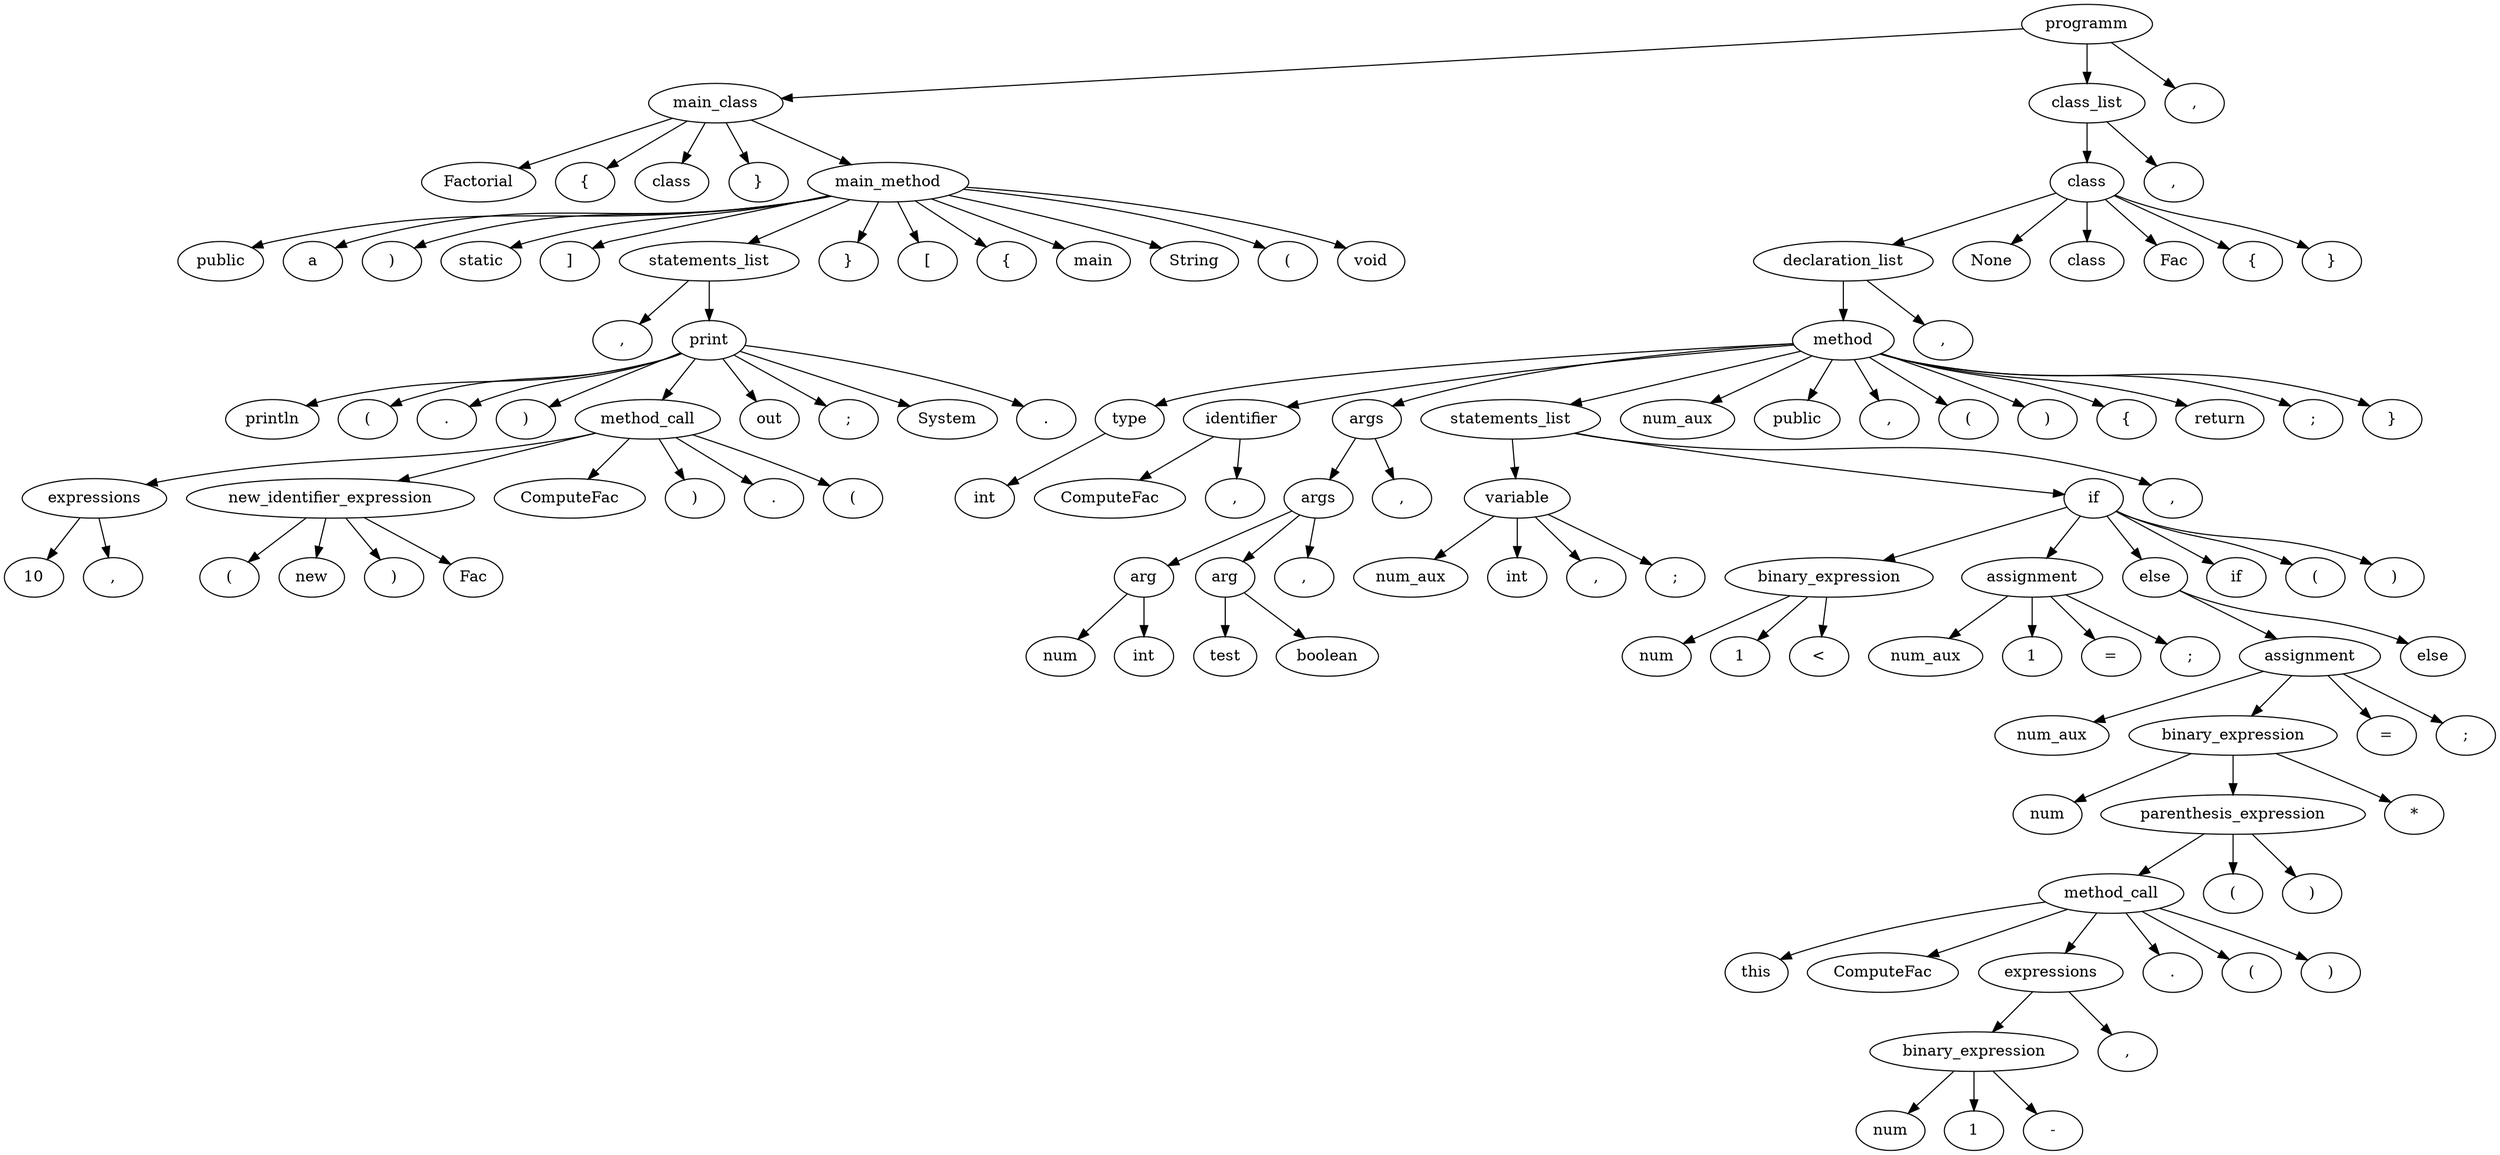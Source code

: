 strict digraph  {
	graph [ordering=out,
		rankdir=TB
	];
	node [label="\N"];
	0	 [label=programm];
	1	 [label=main_class];
	0 -> 1;
	43	 [label=class_list];
	0 -> 43;
	122	 [label=","];
	0 -> 122;
	40	 [label=Factorial];
	1 -> 40;
	41	 [label="{"];
	1 -> 41;
	39	 [label=class];
	1 -> 39;
	42	 [label="}"];
	1 -> 42;
	2	 [label=main_method];
	1 -> 2;
	27	 [label=public];
	2 -> 27;
	35	 [label=a];
	2 -> 35;
	36	 [label=")"];
	2 -> 36;
	28	 [label=static];
	2 -> 28;
	34	 [label="]"];
	2 -> 34;
	3	 [label=statements_list];
	2 -> 3;
	38	 [label="}"];
	2 -> 38;
	33	 [label="["];
	2 -> 33;
	37	 [label="{"];
	2 -> 37;
	30	 [label=main];
	2 -> 30;
	32	 [label=String];
	2 -> 32;
	31	 [label="("];
	2 -> 31;
	29	 [label=void];
	2 -> 29;
	26	 [label=","];
	3 -> 26;
	4	 [label=print];
	3 -> 4;
	22	 [label=println];
	4 -> 22;
	23	 [label="("];
	4 -> 23;
	21	 [label="."];
	4 -> 21;
	24	 [label=")"];
	4 -> 24;
	5	 [label=method_call];
	4 -> 5;
	20	 [label=out];
	4 -> 20;
	25	 [label=";"];
	4 -> 25;
	18	 [label=System];
	4 -> 18;
	19	 [label="."];
	4 -> 19;
	12	 [label=expressions];
	5 -> 12;
	6	 [label=new_identifier_expression];
	5 -> 6;
	11	 [label=ComputeFac];
	5 -> 11;
	17	 [label=")"];
	5 -> 17;
	15	 [label="."];
	5 -> 15;
	16	 [label="("];
	5 -> 16;
	9	 [label="("];
	6 -> 9;
	8	 [label=new];
	6 -> 8;
	10	 [label=")"];
	6 -> 10;
	7	 [label=Fac];
	6 -> 7;
	13	 [label=10];
	12 -> 13;
	14	 [label=","];
	12 -> 14;
	44	 [label=class];
	43 -> 44;
	121	 [label=","];
	43 -> 121;
	46	 [label=declaration_list];
	44 -> 46;
	45	 [label=None];
	44 -> 45;
	117	 [label=class];
	44 -> 117;
	118	 [label=Fac];
	44 -> 118;
	119	 [label="{"];
	44 -> 119;
	120	 [label="}"];
	44 -> 120;
	47	 [label=method];
	46 -> 47;
	116	 [label=","];
	46 -> 116;
	48	 [label=type];
	47 -> 48;
	50	 [label=identifier];
	47 -> 50;
	53	 [label=args];
	47 -> 53;
	63	 [label=statements_list];
	47 -> 63;
	107	 [label=num_aux];
	47 -> 107;
	108	 [label=public];
	47 -> 108;
	109	 [label=","];
	47 -> 109;
	110	 [label="("];
	47 -> 110;
	111	 [label=")"];
	47 -> 111;
	112	 [label="{"];
	47 -> 112;
	113	 [label=return];
	47 -> 113;
	114	 [label=";"];
	47 -> 114;
	115	 [label="}"];
	47 -> 115;
	49	 [label=int];
	48 -> 49;
	51	 [label=ComputeFac];
	50 -> 51;
	52	 [label=","];
	50 -> 52;
	54	 [label=args];
	53 -> 54;
	62	 [label=","];
	53 -> 62;
	55	 [label=arg];
	54 -> 55;
	58	 [label=arg];
	54 -> 58;
	61	 [label=","];
	54 -> 61;
	56	 [label=num];
	55 -> 56;
	57	 [label=int];
	55 -> 57;
	59	 [label=test];
	58 -> 59;
	60	 [label=boolean];
	58 -> 60;
	64	 [label=variable];
	63 -> 64;
	69	 [label=if];
	63 -> 69;
	106	 [label=","];
	63 -> 106;
	65	 [label=num_aux];
	64 -> 65;
	66	 [label=int];
	64 -> 66;
	67	 [label=","];
	64 -> 67;
	68	 [label=";"];
	64 -> 68;
	70	 [label=binary_expression];
	69 -> 70;
	74	 [label=assignment];
	69 -> 74;
	79	 [label=else];
	69 -> 79;
	103	 [label=if];
	69 -> 103;
	104	 [label="("];
	69 -> 104;
	105	 [label=")"];
	69 -> 105;
	71	 [label=num];
	70 -> 71;
	72	 [label=1];
	70 -> 72;
	73	 [label="<"];
	70 -> 73;
	75	 [label=num_aux];
	74 -> 75;
	76	 [label=1];
	74 -> 76;
	77	 [label="="];
	74 -> 77;
	78	 [label=";"];
	74 -> 78;
	80	 [label=assignment];
	79 -> 80;
	102	 [label=else];
	79 -> 102;
	81	 [label=num_aux];
	80 -> 81;
	82	 [label=binary_expression];
	80 -> 82;
	100	 [label="="];
	80 -> 100;
	101	 [label=";"];
	80 -> 101;
	83	 [label=num];
	82 -> 83;
	84	 [label=parenthesis_expression];
	82 -> 84;
	99	 [label="*"];
	82 -> 99;
	85	 [label=method_call];
	84 -> 85;
	97	 [label="("];
	84 -> 97;
	98	 [label=")"];
	84 -> 98;
	86	 [label=this];
	85 -> 86;
	87	 [label=ComputeFac];
	85 -> 87;
	88	 [label=expressions];
	85 -> 88;
	94	 [label="."];
	85 -> 94;
	95	 [label="("];
	85 -> 95;
	96	 [label=")"];
	85 -> 96;
	89	 [label=binary_expression];
	88 -> 89;
	93	 [label=","];
	88 -> 93;
	90	 [label=num];
	89 -> 90;
	91	 [label=1];
	89 -> 91;
	92	 [label="-"];
	89 -> 92;
}
